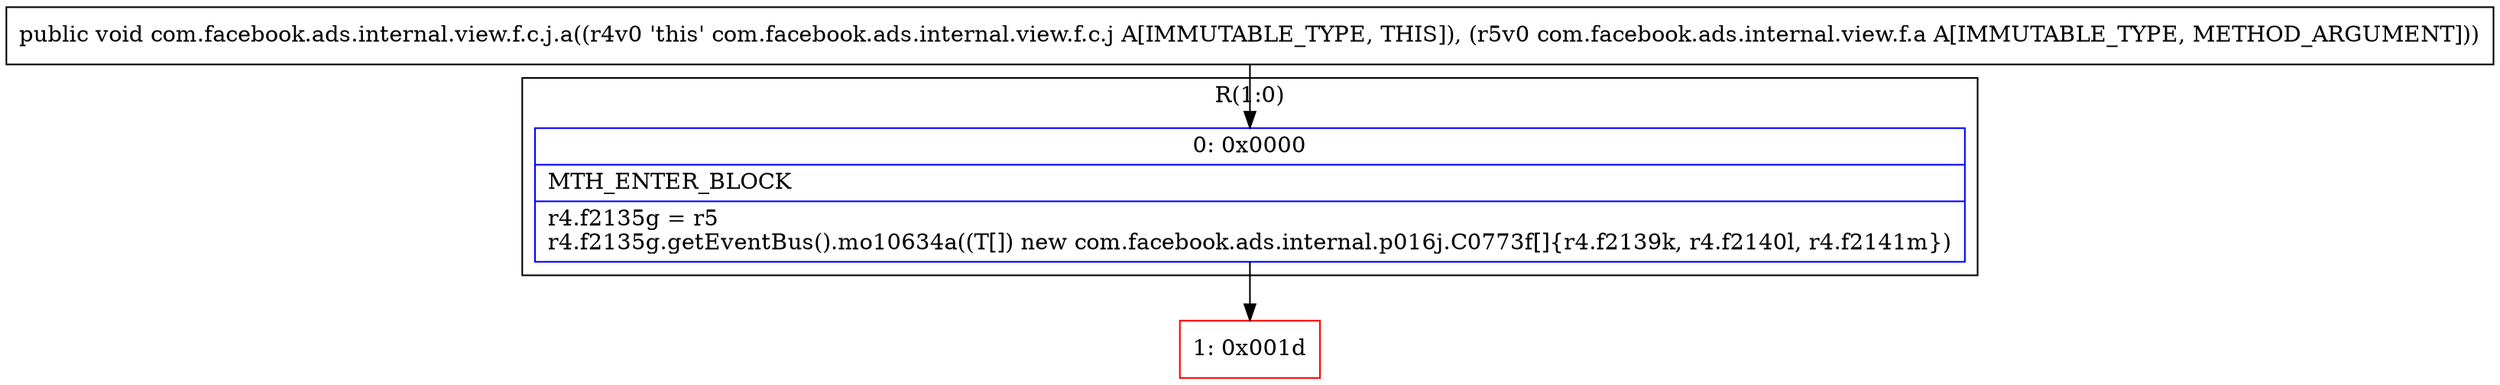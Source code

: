 digraph "CFG forcom.facebook.ads.internal.view.f.c.j.a(Lcom\/facebook\/ads\/internal\/view\/f\/a;)V" {
subgraph cluster_Region_1140537960 {
label = "R(1:0)";
node [shape=record,color=blue];
Node_0 [shape=record,label="{0\:\ 0x0000|MTH_ENTER_BLOCK\l|r4.f2135g = r5\lr4.f2135g.getEventBus().mo10634a((T[]) new com.facebook.ads.internal.p016j.C0773f[]\{r4.f2139k, r4.f2140l, r4.f2141m\})\l}"];
}
Node_1 [shape=record,color=red,label="{1\:\ 0x001d}"];
MethodNode[shape=record,label="{public void com.facebook.ads.internal.view.f.c.j.a((r4v0 'this' com.facebook.ads.internal.view.f.c.j A[IMMUTABLE_TYPE, THIS]), (r5v0 com.facebook.ads.internal.view.f.a A[IMMUTABLE_TYPE, METHOD_ARGUMENT])) }"];
MethodNode -> Node_0;
Node_0 -> Node_1;
}

